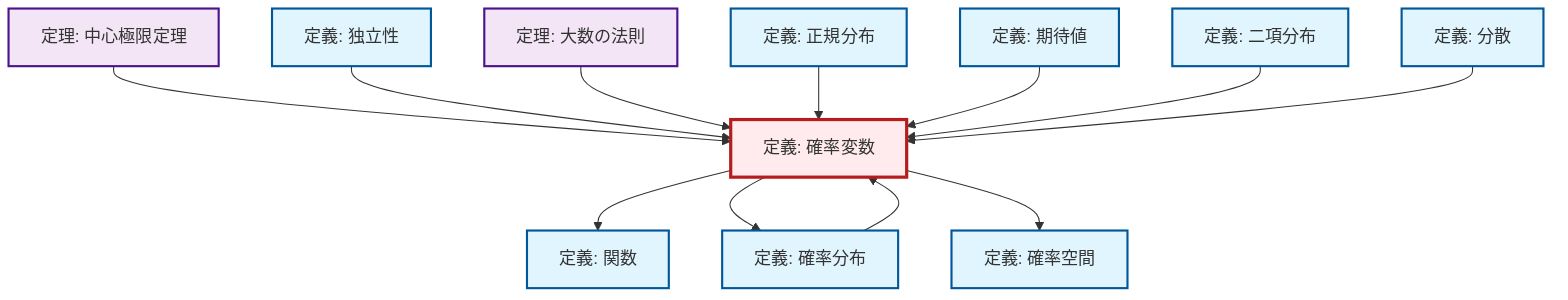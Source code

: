graph TD
    classDef definition fill:#e1f5fe,stroke:#01579b,stroke-width:2px
    classDef theorem fill:#f3e5f5,stroke:#4a148c,stroke-width:2px
    classDef axiom fill:#fff3e0,stroke:#e65100,stroke-width:2px
    classDef example fill:#e8f5e9,stroke:#1b5e20,stroke-width:2px
    classDef current fill:#ffebee,stroke:#b71c1c,stroke-width:3px
    def-probability-space["定義: 確率空間"]:::definition
    def-binomial-distribution["定義: 二項分布"]:::definition
    def-function["定義: 関数"]:::definition
    def-normal-distribution["定義: 正規分布"]:::definition
    def-probability-distribution["定義: 確率分布"]:::definition
    thm-central-limit["定理: 中心極限定理"]:::theorem
    def-variance["定義: 分散"]:::definition
    def-random-variable["定義: 確率変数"]:::definition
    def-expectation["定義: 期待値"]:::definition
    def-independence["定義: 独立性"]:::definition
    thm-law-of-large-numbers["定理: 大数の法則"]:::theorem
    thm-central-limit --> def-random-variable
    def-random-variable --> def-function
    def-independence --> def-random-variable
    thm-law-of-large-numbers --> def-random-variable
    def-random-variable --> def-probability-distribution
    def-probability-distribution --> def-random-variable
    def-normal-distribution --> def-random-variable
    def-expectation --> def-random-variable
    def-binomial-distribution --> def-random-variable
    def-variance --> def-random-variable
    def-random-variable --> def-probability-space
    class def-random-variable current